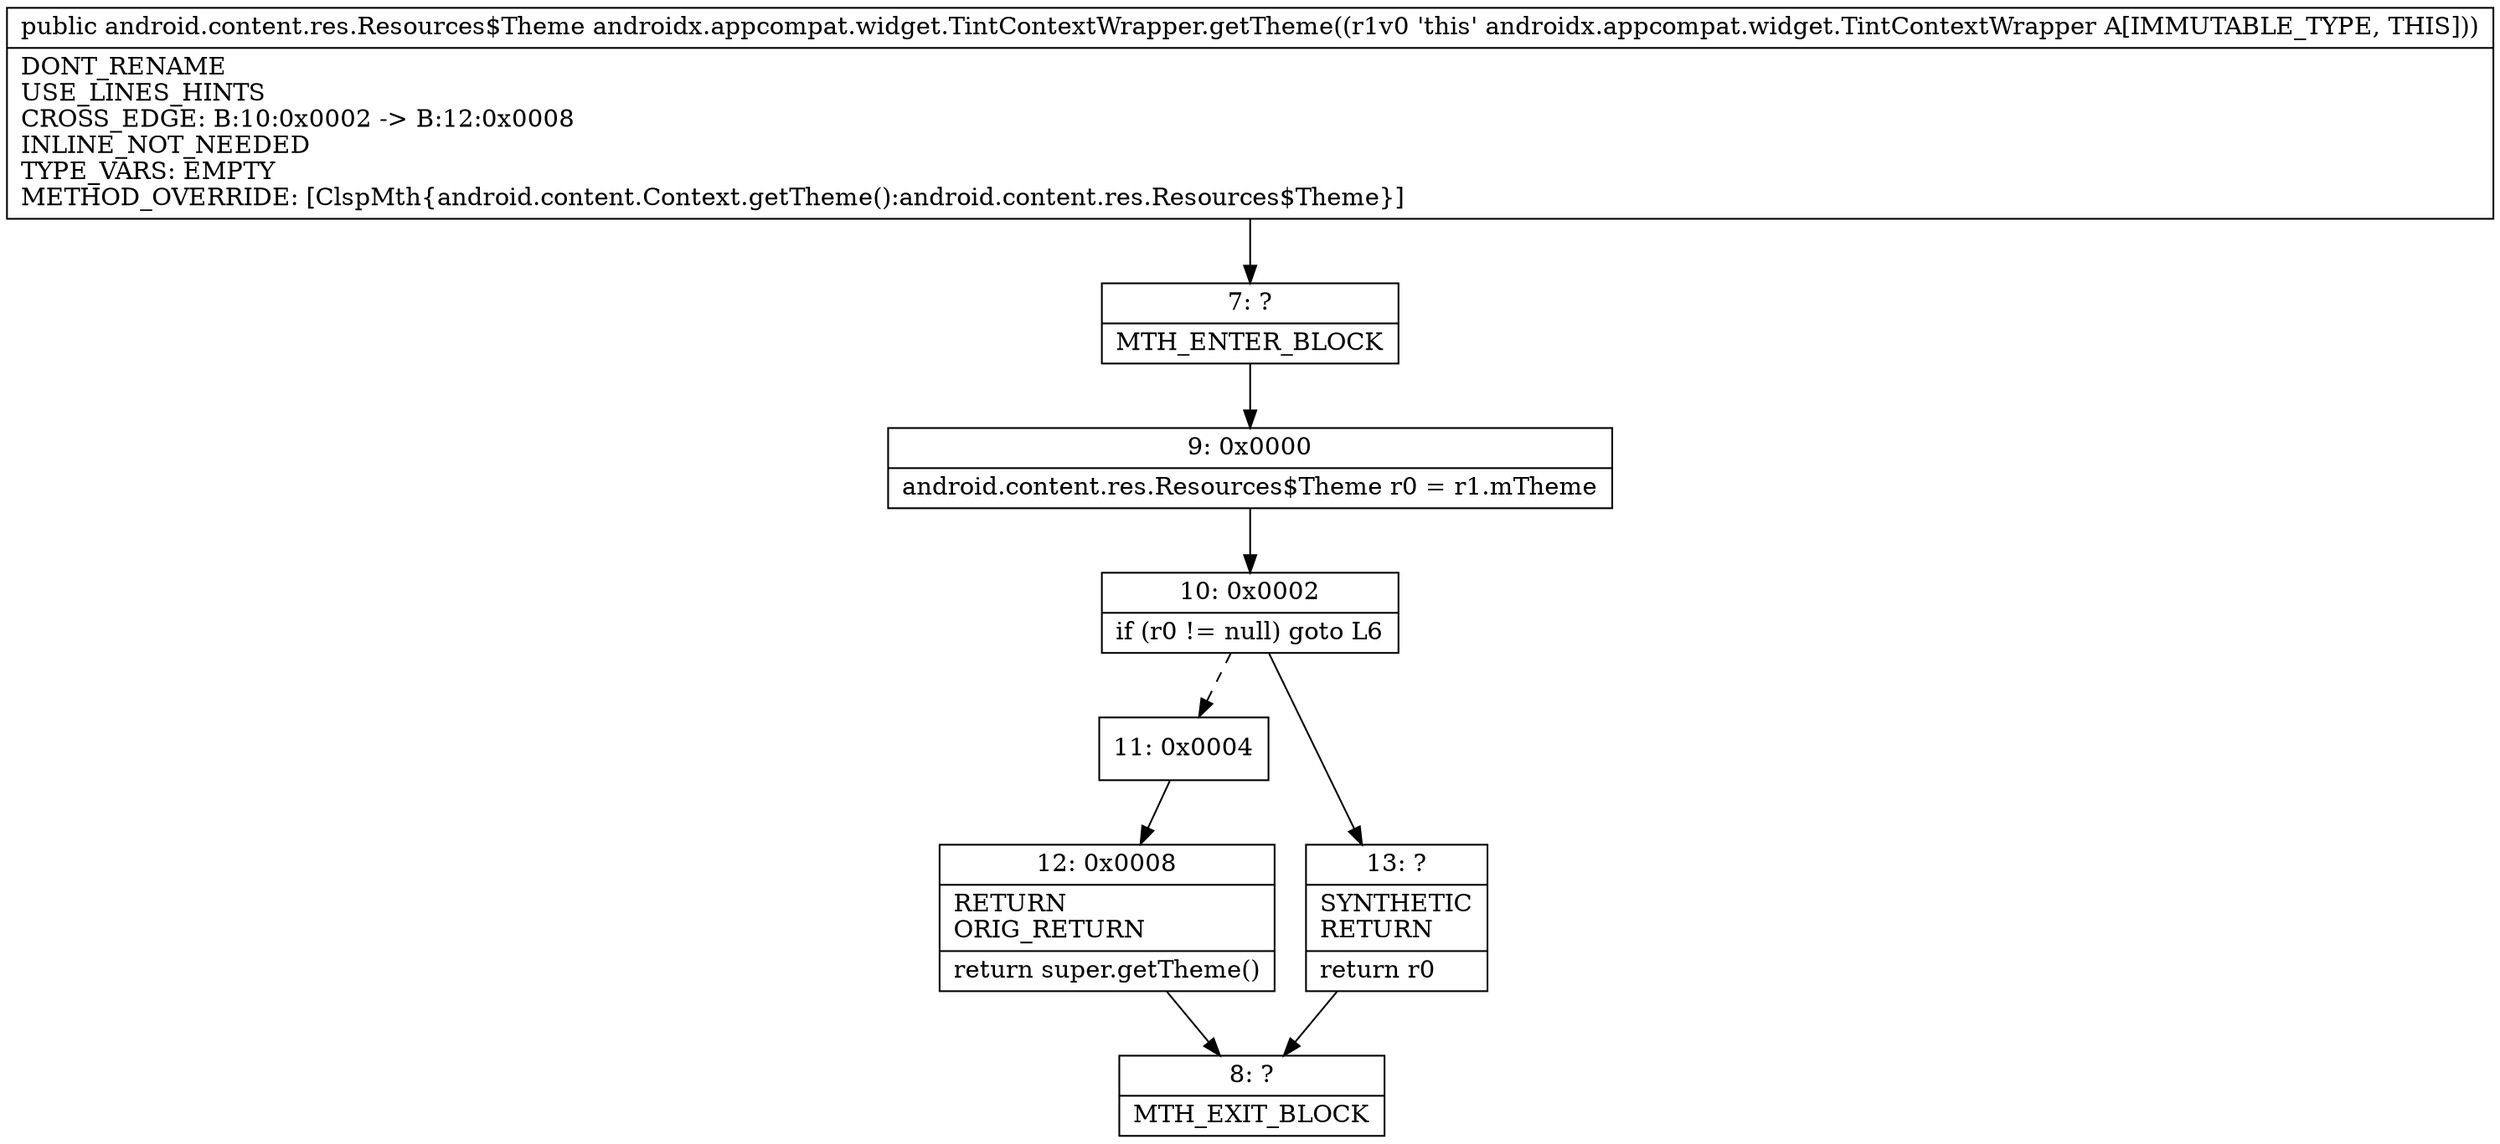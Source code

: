 digraph "CFG forandroidx.appcompat.widget.TintContextWrapper.getTheme()Landroid\/content\/res\/Resources$Theme;" {
Node_7 [shape=record,label="{7\:\ ?|MTH_ENTER_BLOCK\l}"];
Node_9 [shape=record,label="{9\:\ 0x0000|android.content.res.Resources$Theme r0 = r1.mTheme\l}"];
Node_10 [shape=record,label="{10\:\ 0x0002|if (r0 != null) goto L6\l}"];
Node_11 [shape=record,label="{11\:\ 0x0004}"];
Node_12 [shape=record,label="{12\:\ 0x0008|RETURN\lORIG_RETURN\l|return super.getTheme()\l}"];
Node_8 [shape=record,label="{8\:\ ?|MTH_EXIT_BLOCK\l}"];
Node_13 [shape=record,label="{13\:\ ?|SYNTHETIC\lRETURN\l|return r0\l}"];
MethodNode[shape=record,label="{public android.content.res.Resources$Theme androidx.appcompat.widget.TintContextWrapper.getTheme((r1v0 'this' androidx.appcompat.widget.TintContextWrapper A[IMMUTABLE_TYPE, THIS]))  | DONT_RENAME\lUSE_LINES_HINTS\lCROSS_EDGE: B:10:0x0002 \-\> B:12:0x0008\lINLINE_NOT_NEEDED\lTYPE_VARS: EMPTY\lMETHOD_OVERRIDE: [ClspMth\{android.content.Context.getTheme():android.content.res.Resources$Theme\}]\l}"];
MethodNode -> Node_7;Node_7 -> Node_9;
Node_9 -> Node_10;
Node_10 -> Node_11[style=dashed];
Node_10 -> Node_13;
Node_11 -> Node_12;
Node_12 -> Node_8;
Node_13 -> Node_8;
}

